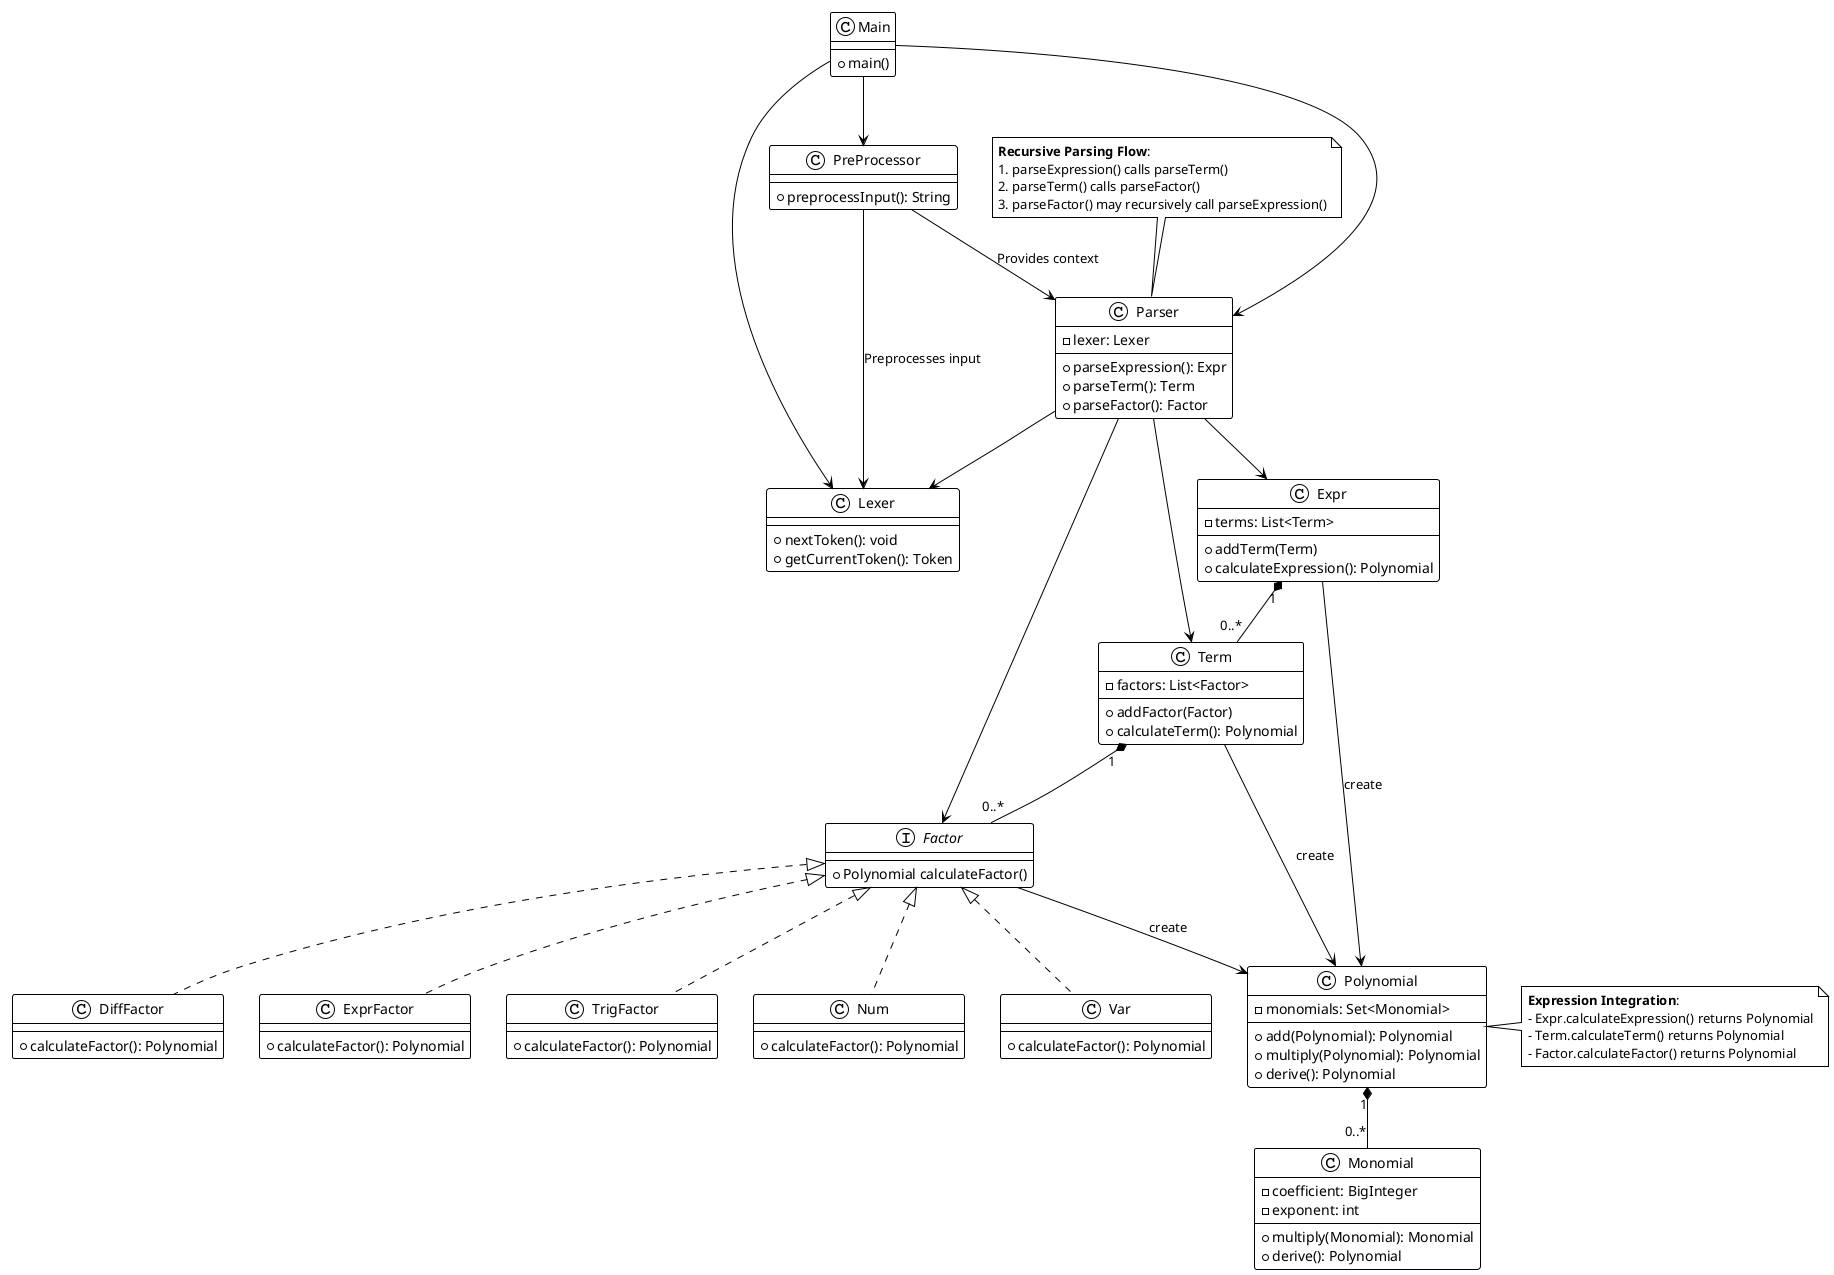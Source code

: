 @startuml

!theme plain

'----------------- Core Expression Structure -----------------'
interface Factor {
  + Polynomial calculateFactor()
}

class Expr {
  - terms: List<Term>
  + addTerm(Term)
  + calculateExpression(): Polynomial
}

class Term {
  - factors: List<Factor>
  + addFactor(Factor)
  + calculateTerm(): Polynomial
}

'----------------- Factor Implementations -----------------'
class Num implements Factor {
  + calculateFactor(): Polynomial
}

class Var implements Factor {
  + calculateFactor(): Polynomial
}

class DiffFactor implements Factor {
  + calculateFactor(): Polynomial
}

class ExprFactor implements Factor {
  + calculateFactor(): Polynomial
}

class TrigFactor implements Factor {
  + calculateFactor(): Polynomial
}

'----------------- Math Core Classes -----------------'
class Polynomial {
  - monomials: Set<Monomial>
  + add(Polynomial): Polynomial
  + multiply(Polynomial): Polynomial
  + derive(): Polynomial
}

class Monomial {
  - coefficient: BigInteger
  - exponent: int
  + multiply(Monomial): Monomial
  + derive(): Polynomial
}

'----------------- Parser & Preprocessor -----------------'
class Lexer {
  + nextToken(): void
  + getCurrentToken(): Token
}

class Parser {
  - lexer: Lexer
  + parseExpression(): Expr
  + parseTerm(): Term
  + parseFactor(): Factor
}

class PreProcessor {
  + preprocessInput(): String
}

'----------------- Main Class -----------------'
class Main {
  + main()
}

'----------------- Key Relationships -----------------'
Expr "1" *-- "0..*" Term
Term "1" *-- "0..*" Factor

Polynomial "1" *-- "0..*" Monomial

Parser --> Lexer
Parser --> Expr
Parser --> Term
Parser --> Factor

Expr --> Polynomial : «create»
Term --> Polynomial : «create»
Factor --> Polynomial : «create»

PreProcessor --> Lexer : Preprocesses input
PreProcessor --> Parser : Provides context

Main --> PreProcessor
Main --> Lexer
Main --> Parser

'----------------- Parsing Flow -----------------'
note top of Parser
 **Recursive Parsing Flow**:
 1. parseExpression() calls parseTerm()
 2. parseTerm() calls parseFactor()
 3. parseFactor() may recursively call parseExpression()
end note

'----------------- Math Connections -----------------'
note right of Polynomial
 **Expression Integration**:
 - Expr.calculateExpression() returns Polynomial
 - Term.calculateTerm() returns Polynomial
 - Factor.calculateFactor() returns Polynomial
end note

@enduml